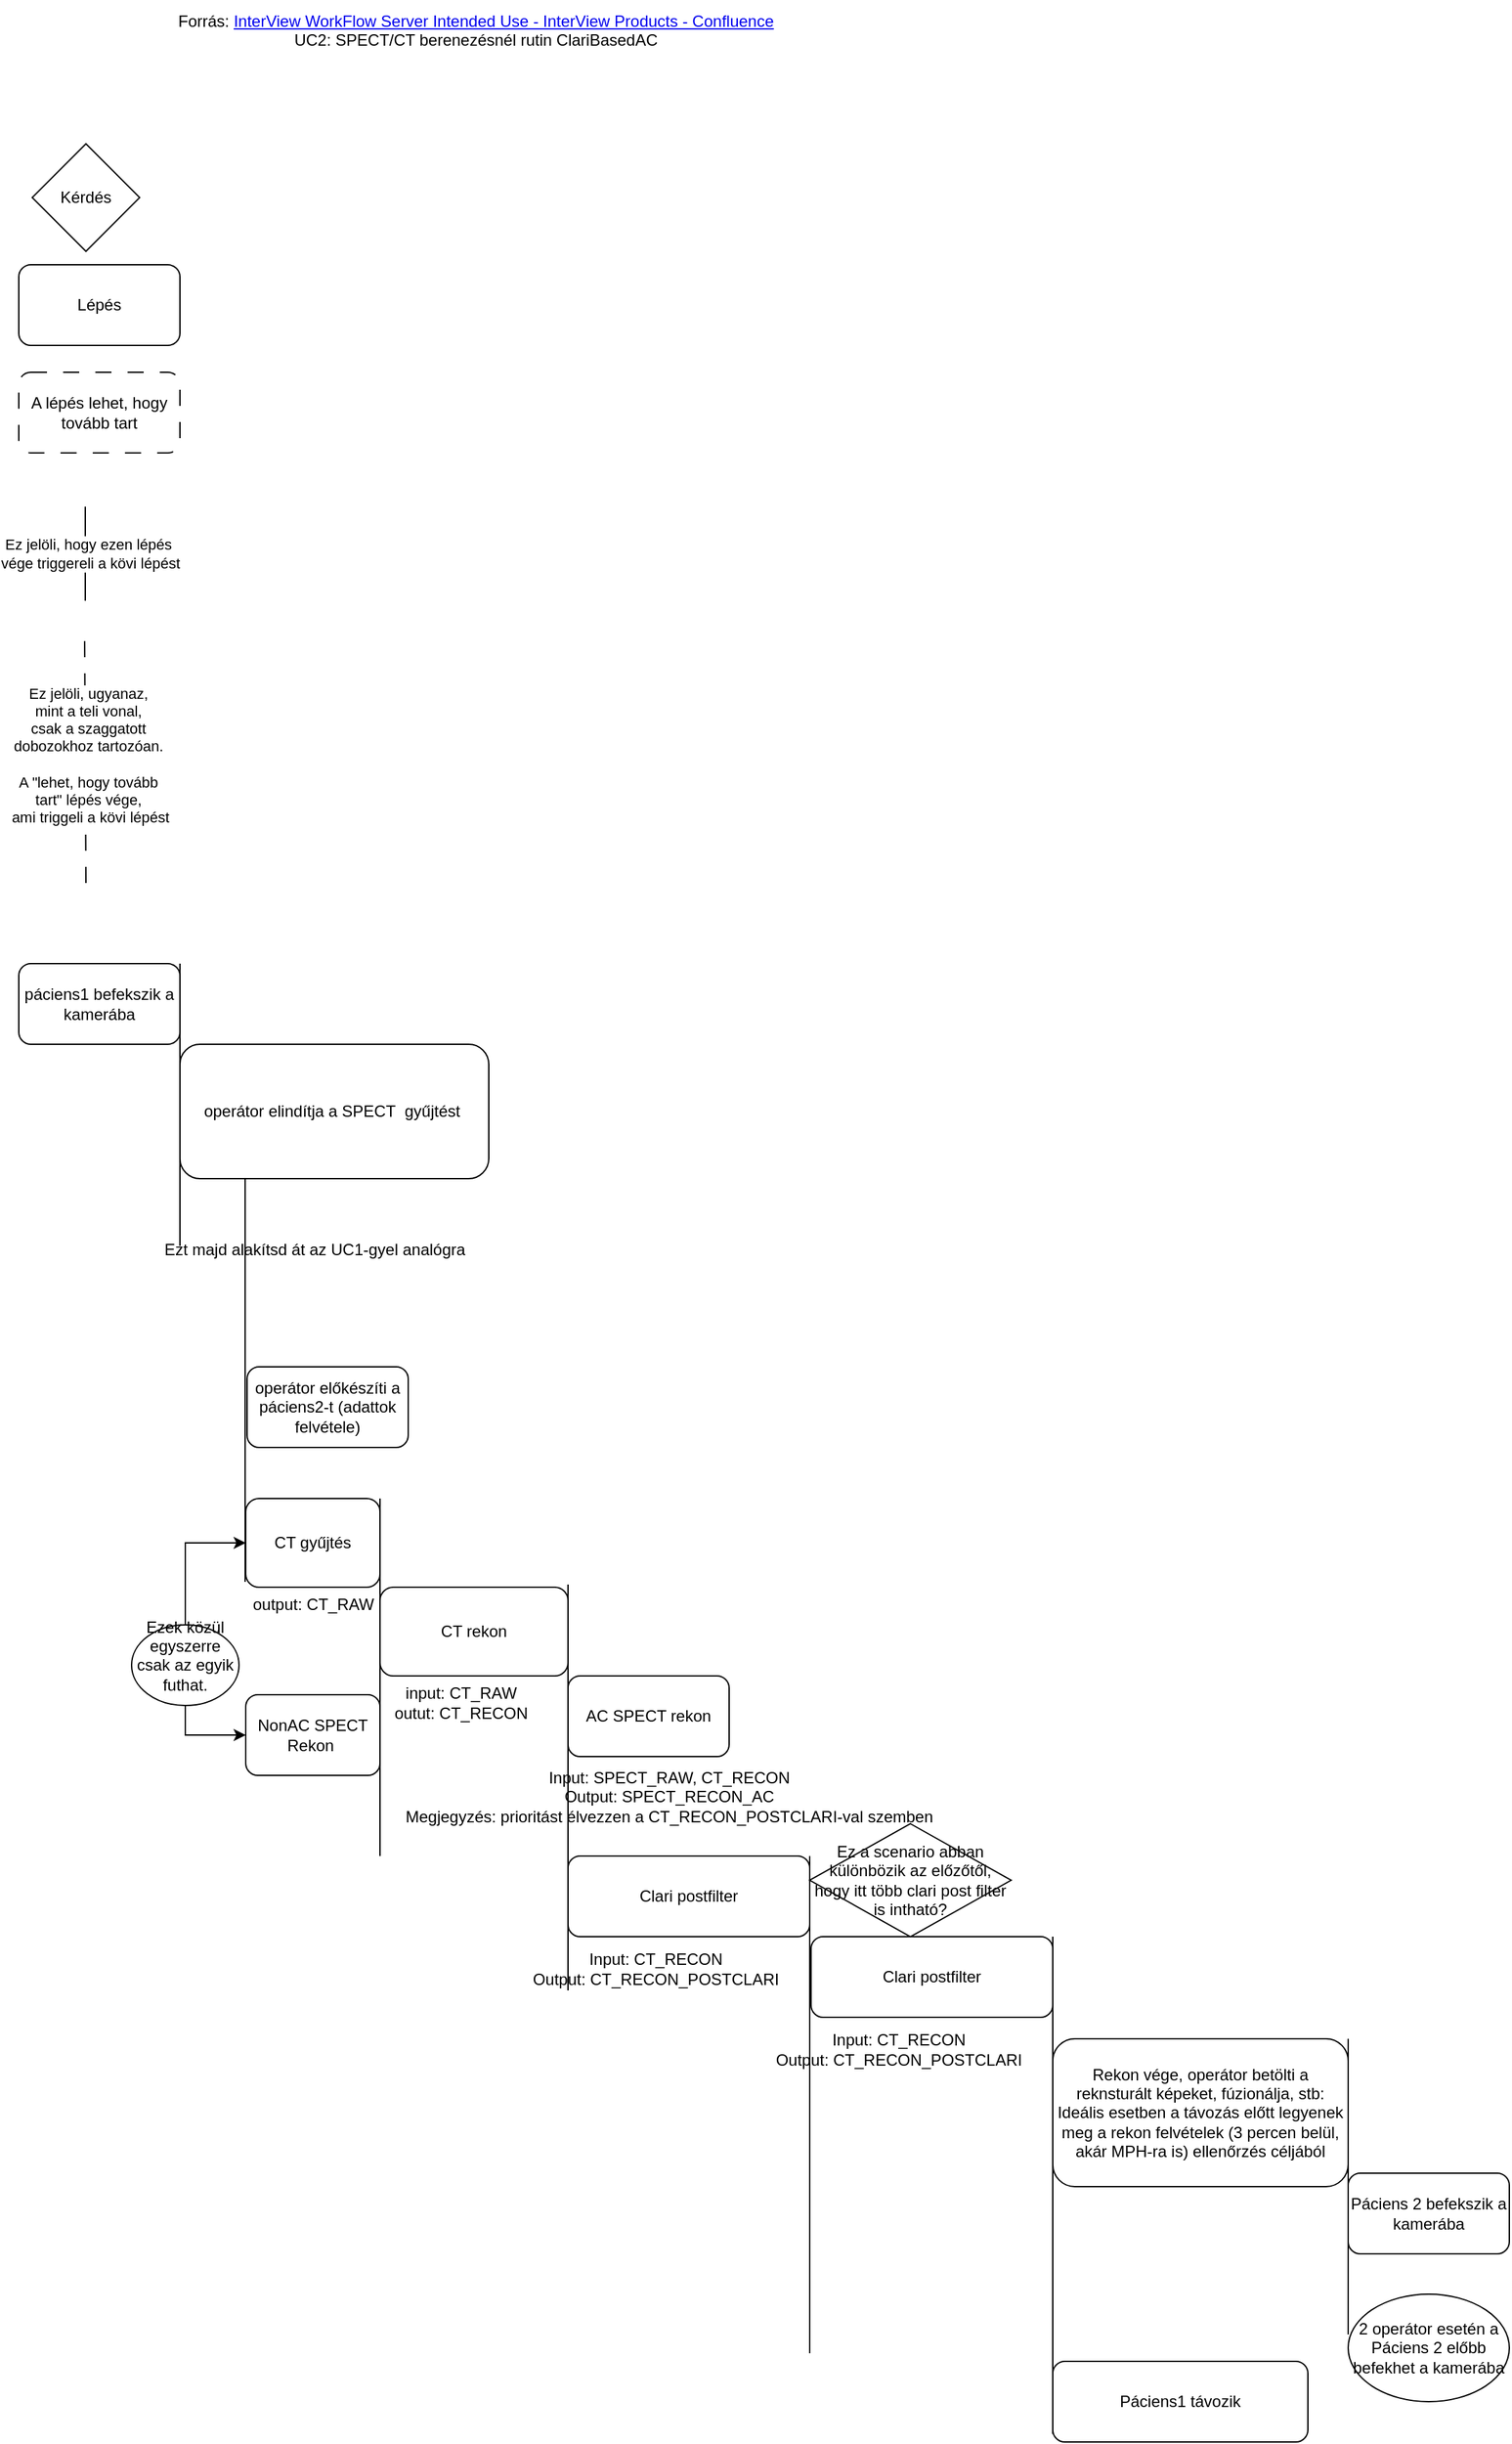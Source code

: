 <mxfile version="24.5.3" type="device">
  <diagram id="C5RBs43oDa-KdzZeNtuy" name="Page-1">
    <mxGraphModel dx="1149" dy="1088" grid="1" gridSize="10" guides="1" tooltips="1" connect="1" arrows="1" fold="1" page="1" pageScale="1" pageWidth="827" pageHeight="1169" math="0" shadow="0">
      <root>
        <mxCell id="WIyWlLk6GJQsqaUBKTNV-0" />
        <mxCell id="WIyWlLk6GJQsqaUBKTNV-1" parent="WIyWlLk6GJQsqaUBKTNV-0" />
        <mxCell id="XMgvpOPmqxMs5PxxD4ly-0" value="Kérdés" style="rhombus;whiteSpace=wrap;html=1;" parent="WIyWlLk6GJQsqaUBKTNV-1" vertex="1">
          <mxGeometry x="30" y="110" width="80" height="80" as="geometry" />
        </mxCell>
        <mxCell id="XMgvpOPmqxMs5PxxD4ly-1" value="Lépés" style="rounded=1;whiteSpace=wrap;html=1;" parent="WIyWlLk6GJQsqaUBKTNV-1" vertex="1">
          <mxGeometry x="20" y="200" width="120" height="60" as="geometry" />
        </mxCell>
        <mxCell id="XMgvpOPmqxMs5PxxD4ly-2" value="A lépés lehet, hogy tovább tart" style="rounded=1;whiteSpace=wrap;html=1;dashed=1;dashPattern=12 12;" parent="WIyWlLk6GJQsqaUBKTNV-1" vertex="1">
          <mxGeometry x="20" y="280" width="120" height="60" as="geometry" />
        </mxCell>
        <mxCell id="XMgvpOPmqxMs5PxxD4ly-3" value="" style="endArrow=none;html=1;rounded=0;" parent="WIyWlLk6GJQsqaUBKTNV-1" edge="1">
          <mxGeometry width="50" height="50" relative="1" as="geometry">
            <mxPoint x="69.5" y="450" as="sourcePoint" />
            <mxPoint x="69.5" y="380" as="targetPoint" />
          </mxGeometry>
        </mxCell>
        <mxCell id="XMgvpOPmqxMs5PxxD4ly-4" value="Ez jelöli, hogy ezen lépés&amp;nbsp;&lt;div&gt;vége triggereli a kövi lépést&lt;/div&gt;" style="edgeLabel;html=1;align=center;verticalAlign=middle;resizable=0;points=[];" parent="XMgvpOPmqxMs5PxxD4ly-3" vertex="1" connectable="0">
          <mxGeometry y="-3" relative="1" as="geometry">
            <mxPoint as="offset" />
          </mxGeometry>
        </mxCell>
        <mxCell id="XMgvpOPmqxMs5PxxD4ly-5" value="" style="endArrow=none;html=1;rounded=0;dashed=1;dashPattern=12 12;" parent="WIyWlLk6GJQsqaUBKTNV-1" edge="1">
          <mxGeometry width="50" height="50" relative="1" as="geometry">
            <mxPoint x="70" y="660" as="sourcePoint" />
            <mxPoint x="69" y="470" as="targetPoint" />
          </mxGeometry>
        </mxCell>
        <mxCell id="XMgvpOPmqxMs5PxxD4ly-6" value="Ez jelöli, ugyanaz,&amp;nbsp;&lt;div&gt;mint a teli vonal,&amp;nbsp;&lt;div&gt;csak a szaggatott&amp;nbsp;&lt;/div&gt;&lt;div&gt;dobozokhoz tartozóan.&amp;nbsp;&lt;/div&gt;&lt;div&gt;&lt;br&gt;&lt;/div&gt;&lt;div&gt;A &quot;lehet, hogy tovább&amp;nbsp;&lt;/div&gt;&lt;div&gt;tart&quot; lépés vége,&amp;nbsp;&lt;/div&gt;&lt;div&gt;ami triggeli a kövi lépést&lt;/div&gt;&lt;/div&gt;" style="edgeLabel;html=1;align=center;verticalAlign=middle;resizable=0;points=[];" parent="XMgvpOPmqxMs5PxxD4ly-5" vertex="1" connectable="0">
          <mxGeometry y="-3" relative="1" as="geometry">
            <mxPoint as="offset" />
          </mxGeometry>
        </mxCell>
        <mxCell id="XMgvpOPmqxMs5PxxD4ly-7" value="Forrás:&amp;nbsp;&lt;a href=&quot;https://confluence.mediso.com/pages/viewpage.action?pageId=334987753&quot;&gt;InterView WorkFlow Server Intended Use - InterView Products - Confluence&lt;/a&gt;&lt;div&gt;&lt;div&gt;UC2: SPECT/CT berenezésnél rutin ClariBasedAC&lt;/div&gt;&lt;div&gt;&lt;br&gt;&lt;/div&gt;&lt;/div&gt;" style="text;html=1;align=center;verticalAlign=middle;resizable=0;points=[];autosize=1;strokeColor=none;fillColor=none;" parent="WIyWlLk6GJQsqaUBKTNV-1" vertex="1">
          <mxGeometry x="125" y="3" width="470" height="60" as="geometry" />
        </mxCell>
        <mxCell id="XMgvpOPmqxMs5PxxD4ly-9" value="páciens1 befekszik a kamerába" style="rounded=1;whiteSpace=wrap;html=1;" parent="WIyWlLk6GJQsqaUBKTNV-1" vertex="1">
          <mxGeometry x="20" y="720" width="120" height="60" as="geometry" />
        </mxCell>
        <mxCell id="XMgvpOPmqxMs5PxxD4ly-10" value="" style="endArrow=none;html=1;rounded=0;entryX=1;entryY=0;entryDx=0;entryDy=0;" parent="WIyWlLk6GJQsqaUBKTNV-1" target="XMgvpOPmqxMs5PxxD4ly-9" edge="1">
          <mxGeometry width="50" height="50" relative="1" as="geometry">
            <mxPoint x="140" y="930" as="sourcePoint" />
            <mxPoint x="410" y="890" as="targetPoint" />
          </mxGeometry>
        </mxCell>
        <mxCell id="XMgvpOPmqxMs5PxxD4ly-11" value="&lt;div&gt;operátor elindítja a&amp;nbsp;SPECT&amp;nbsp; gyűjtést&amp;nbsp;&lt;/div&gt;" style="rounded=1;whiteSpace=wrap;html=1;" parent="WIyWlLk6GJQsqaUBKTNV-1" vertex="1">
          <mxGeometry x="140" y="780" width="230" height="100" as="geometry" />
        </mxCell>
        <mxCell id="XMgvpOPmqxMs5PxxD4ly-12" value="&lt;div&gt;operátor előkészíti a páciens2-t (adattok felvétele)&lt;/div&gt;" style="rounded=1;whiteSpace=wrap;html=1;" parent="WIyWlLk6GJQsqaUBKTNV-1" vertex="1">
          <mxGeometry x="190" y="1020" width="120" height="60" as="geometry" />
        </mxCell>
        <mxCell id="XMgvpOPmqxMs5PxxD4ly-17" value="" style="endArrow=none;html=1;rounded=0;" parent="WIyWlLk6GJQsqaUBKTNV-1" edge="1">
          <mxGeometry width="50" height="50" relative="1" as="geometry">
            <mxPoint x="188.57" y="1180" as="sourcePoint" />
            <mxPoint x="188.57" y="880" as="targetPoint" />
          </mxGeometry>
        </mxCell>
        <mxCell id="tMKyC4_Pnx9iGbfY_SvJ-0" value="Páciens1 távozik" style="rounded=1;whiteSpace=wrap;html=1;" vertex="1" parent="WIyWlLk6GJQsqaUBKTNV-1">
          <mxGeometry x="790" y="1760" width="190" height="60" as="geometry" />
        </mxCell>
        <mxCell id="tMKyC4_Pnx9iGbfY_SvJ-1" value="NonAC SPECT Rekon&amp;nbsp;" style="rounded=1;whiteSpace=wrap;html=1;" vertex="1" parent="WIyWlLk6GJQsqaUBKTNV-1">
          <mxGeometry x="189" y="1264" width="100" height="60" as="geometry" />
        </mxCell>
        <mxCell id="tMKyC4_Pnx9iGbfY_SvJ-2" value="" style="endArrow=none;html=1;rounded=0;entryX=1;entryY=0;entryDx=0;entryDy=0;" edge="1" parent="WIyWlLk6GJQsqaUBKTNV-1">
          <mxGeometry width="50" height="50" relative="1" as="geometry">
            <mxPoint x="609" y="1754" as="sourcePoint" />
            <mxPoint x="609" y="1384" as="targetPoint" />
          </mxGeometry>
        </mxCell>
        <mxCell id="tMKyC4_Pnx9iGbfY_SvJ-3" value="Rekon vége, operátor betölti a reknsturált képeket, fúzionálja, stb: Ideális esetben a távozás előtt legyenek meg a rekon felvételek (3 percen belül, akár MPH-ra is) ellenőrzés céljából" style="rounded=1;whiteSpace=wrap;html=1;" vertex="1" parent="WIyWlLk6GJQsqaUBKTNV-1">
          <mxGeometry x="790" y="1520" width="220" height="110" as="geometry" />
        </mxCell>
        <mxCell id="tMKyC4_Pnx9iGbfY_SvJ-4" value="" style="endArrow=none;html=1;rounded=0;entryX=1;entryY=0;entryDx=0;entryDy=0;" edge="1" parent="WIyWlLk6GJQsqaUBKTNV-1">
          <mxGeometry width="50" height="50" relative="1" as="geometry">
            <mxPoint x="1010" y="1740" as="sourcePoint" />
            <mxPoint x="1010" y="1520" as="targetPoint" />
          </mxGeometry>
        </mxCell>
        <mxCell id="tMKyC4_Pnx9iGbfY_SvJ-5" value="&lt;div&gt;Páciens 2 befekszik a kamerába&lt;/div&gt;" style="rounded=1;whiteSpace=wrap;html=1;" vertex="1" parent="WIyWlLk6GJQsqaUBKTNV-1">
          <mxGeometry x="1010" y="1620" width="120" height="60" as="geometry" />
        </mxCell>
        <mxCell id="tMKyC4_Pnx9iGbfY_SvJ-6" value="CT gyűjtés" style="rounded=1;whiteSpace=wrap;html=1;" vertex="1" parent="WIyWlLk6GJQsqaUBKTNV-1">
          <mxGeometry x="189" y="1118" width="100" height="66" as="geometry" />
        </mxCell>
        <mxCell id="tMKyC4_Pnx9iGbfY_SvJ-7" value="&lt;div&gt;output: CT_RAW&lt;/div&gt;" style="text;html=1;align=center;verticalAlign=middle;resizable=0;points=[];autosize=1;strokeColor=none;fillColor=none;" vertex="1" parent="WIyWlLk6GJQsqaUBKTNV-1">
          <mxGeometry x="184" y="1182" width="110" height="30" as="geometry" />
        </mxCell>
        <mxCell id="tMKyC4_Pnx9iGbfY_SvJ-8" value="" style="endArrow=none;html=1;rounded=0;entryX=1;entryY=0;entryDx=0;entryDy=0;" edge="1" parent="WIyWlLk6GJQsqaUBKTNV-1">
          <mxGeometry width="50" height="50" relative="1" as="geometry">
            <mxPoint x="289" y="1384" as="sourcePoint" />
            <mxPoint x="289" y="1118" as="targetPoint" />
          </mxGeometry>
        </mxCell>
        <mxCell id="tMKyC4_Pnx9iGbfY_SvJ-9" value="CT rekon" style="rounded=1;whiteSpace=wrap;html=1;" vertex="1" parent="WIyWlLk6GJQsqaUBKTNV-1">
          <mxGeometry x="289" y="1184" width="140" height="66" as="geometry" />
        </mxCell>
        <mxCell id="tMKyC4_Pnx9iGbfY_SvJ-10" value="&lt;div&gt;input: CT_RAW&lt;/div&gt;&lt;div&gt;outut: CT_RECON&lt;/div&gt;" style="text;html=1;align=center;verticalAlign=middle;resizable=0;points=[];autosize=1;strokeColor=none;fillColor=none;" vertex="1" parent="WIyWlLk6GJQsqaUBKTNV-1">
          <mxGeometry x="289" y="1250" width="120" height="40" as="geometry" />
        </mxCell>
        <mxCell id="tMKyC4_Pnx9iGbfY_SvJ-11" value="" style="endArrow=none;html=1;rounded=0;entryX=1;entryY=0;entryDx=0;entryDy=0;" edge="1" parent="WIyWlLk6GJQsqaUBKTNV-1">
          <mxGeometry width="50" height="50" relative="1" as="geometry">
            <mxPoint x="429" y="1484" as="sourcePoint" />
            <mxPoint x="429" y="1182" as="targetPoint" />
          </mxGeometry>
        </mxCell>
        <mxCell id="tMKyC4_Pnx9iGbfY_SvJ-12" value="&lt;div&gt;Clari postfilter&lt;/div&gt;" style="rounded=1;whiteSpace=wrap;html=1;" vertex="1" parent="WIyWlLk6GJQsqaUBKTNV-1">
          <mxGeometry x="429" y="1384" width="180" height="60" as="geometry" />
        </mxCell>
        <mxCell id="tMKyC4_Pnx9iGbfY_SvJ-13" value="&lt;div&gt;Input: CT_RECON&lt;/div&gt;&lt;div&gt;Output: CT_RECON_POSTCLARI&lt;/div&gt;" style="text;html=1;align=center;verticalAlign=middle;resizable=0;points=[];autosize=1;strokeColor=none;fillColor=none;" vertex="1" parent="WIyWlLk6GJQsqaUBKTNV-1">
          <mxGeometry x="389" y="1448" width="210" height="40" as="geometry" />
        </mxCell>
        <mxCell id="tMKyC4_Pnx9iGbfY_SvJ-14" value="AC SPECT rekon" style="rounded=1;whiteSpace=wrap;html=1;" vertex="1" parent="WIyWlLk6GJQsqaUBKTNV-1">
          <mxGeometry x="429" y="1250" width="120" height="60" as="geometry" />
        </mxCell>
        <mxCell id="tMKyC4_Pnx9iGbfY_SvJ-15" value="&lt;div&gt;Input: SPECT_RAW, CT_RECON&lt;/div&gt;&lt;div&gt;Output: SPECT_RECON_AC&lt;/div&gt;&lt;div&gt;Megjegyzés: prioritást élvezzen a CT_RECON_POSTCLARI-val szemben&lt;/div&gt;" style="text;html=1;align=center;verticalAlign=middle;resizable=0;points=[];autosize=1;strokeColor=none;fillColor=none;" vertex="1" parent="WIyWlLk6GJQsqaUBKTNV-1">
          <mxGeometry x="294" y="1310" width="420" height="60" as="geometry" />
        </mxCell>
        <mxCell id="tMKyC4_Pnx9iGbfY_SvJ-16" value="2 operátor esetén a Páciens 2 előbb befekhet a kamerába" style="ellipse;whiteSpace=wrap;html=1;" vertex="1" parent="WIyWlLk6GJQsqaUBKTNV-1">
          <mxGeometry x="1010" y="1710" width="120" height="80" as="geometry" />
        </mxCell>
        <mxCell id="tMKyC4_Pnx9iGbfY_SvJ-18" value="&lt;div&gt;Clari postfilter&lt;/div&gt;" style="rounded=1;whiteSpace=wrap;html=1;" vertex="1" parent="WIyWlLk6GJQsqaUBKTNV-1">
          <mxGeometry x="610" y="1444" width="180" height="60" as="geometry" />
        </mxCell>
        <mxCell id="tMKyC4_Pnx9iGbfY_SvJ-19" value="&lt;div&gt;Input: CT_RECON&lt;/div&gt;&lt;div&gt;Output: CT_RECON_POSTCLARI&lt;/div&gt;" style="text;html=1;align=center;verticalAlign=middle;resizable=0;points=[];autosize=1;strokeColor=none;fillColor=none;" vertex="1" parent="WIyWlLk6GJQsqaUBKTNV-1">
          <mxGeometry x="570" y="1508" width="210" height="40" as="geometry" />
        </mxCell>
        <mxCell id="tMKyC4_Pnx9iGbfY_SvJ-21" value="Ez a scenario abban különbözik az előzőtől, hogy itt több clari post filter is intható?" style="rhombus;whiteSpace=wrap;html=1;" vertex="1" parent="WIyWlLk6GJQsqaUBKTNV-1">
          <mxGeometry x="609" y="1360" width="150" height="84" as="geometry" />
        </mxCell>
        <mxCell id="tMKyC4_Pnx9iGbfY_SvJ-22" value="" style="endArrow=none;html=1;rounded=0;entryX=1;entryY=0;entryDx=0;entryDy=0;" edge="1" parent="WIyWlLk6GJQsqaUBKTNV-1">
          <mxGeometry width="50" height="50" relative="1" as="geometry">
            <mxPoint x="790" y="1814" as="sourcePoint" />
            <mxPoint x="790" y="1444" as="targetPoint" />
          </mxGeometry>
        </mxCell>
        <mxCell id="tMKyC4_Pnx9iGbfY_SvJ-24" style="edgeStyle=orthogonalEdgeStyle;rounded=0;orthogonalLoop=1;jettySize=auto;html=1;exitX=0.5;exitY=0;exitDx=0;exitDy=0;entryX=0;entryY=0.5;entryDx=0;entryDy=0;" edge="1" parent="WIyWlLk6GJQsqaUBKTNV-1" source="tMKyC4_Pnx9iGbfY_SvJ-23" target="tMKyC4_Pnx9iGbfY_SvJ-6">
          <mxGeometry relative="1" as="geometry">
            <mxPoint x="130" y="1140" as="targetPoint" />
          </mxGeometry>
        </mxCell>
        <mxCell id="tMKyC4_Pnx9iGbfY_SvJ-25" style="edgeStyle=orthogonalEdgeStyle;rounded=0;orthogonalLoop=1;jettySize=auto;html=1;exitX=0.5;exitY=1;exitDx=0;exitDy=0;entryX=0;entryY=0.5;entryDx=0;entryDy=0;" edge="1" parent="WIyWlLk6GJQsqaUBKTNV-1" source="tMKyC4_Pnx9iGbfY_SvJ-23" target="tMKyC4_Pnx9iGbfY_SvJ-1">
          <mxGeometry relative="1" as="geometry" />
        </mxCell>
        <mxCell id="tMKyC4_Pnx9iGbfY_SvJ-23" value="Ezek közül egyszerre csak az egyik futhat.&lt;div&gt;&lt;br&gt;&lt;/div&gt;" style="ellipse;whiteSpace=wrap;html=1;" vertex="1" parent="WIyWlLk6GJQsqaUBKTNV-1">
          <mxGeometry x="104" y="1212" width="80" height="60" as="geometry" />
        </mxCell>
        <mxCell id="tMKyC4_Pnx9iGbfY_SvJ-26" value="Ezt majd alakítsd át az UC1-gyel analógra" style="text;html=1;align=center;verticalAlign=middle;resizable=0;points=[];autosize=1;strokeColor=none;fillColor=none;" vertex="1" parent="WIyWlLk6GJQsqaUBKTNV-1">
          <mxGeometry x="115" y="918" width="250" height="30" as="geometry" />
        </mxCell>
      </root>
    </mxGraphModel>
  </diagram>
</mxfile>
